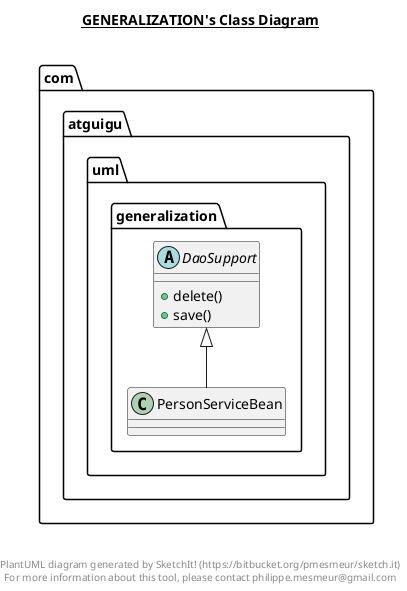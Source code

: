 @startuml

title __GENERALIZATION's Class Diagram__\n

  namespace com.atguigu.uml {
    namespace generalization {
      abstract class com.atguigu.uml.generalization.DaoSupport {
          + delete()
          + save()
      }
    }
  }
  

  namespace com.atguigu.uml {
    namespace generalization {
      class com.atguigu.uml.generalization.PersonServiceBean {
      }
    }
  }
  

  com.atguigu.uml.generalization.PersonServiceBean -up-|> com.atguigu.uml.generalization.DaoSupport


right footer


PlantUML diagram generated by SketchIt! (https://bitbucket.org/pmesmeur/sketch.it)
For more information about this tool, please contact philippe.mesmeur@gmail.com
endfooter

@enduml
